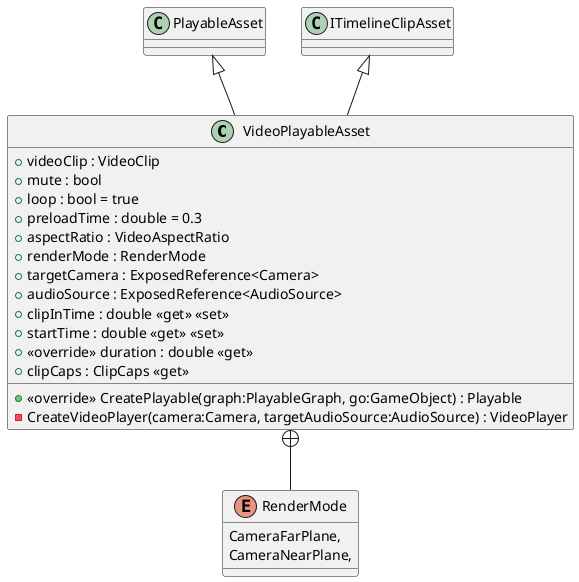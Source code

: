 @startuml
class VideoPlayableAsset {
    + videoClip : VideoClip
    + mute : bool
    + loop : bool = true
    + preloadTime : double = 0.3
    + aspectRatio : VideoAspectRatio
    + renderMode : RenderMode
    + targetCamera : ExposedReference<Camera>
    + audioSource : ExposedReference<AudioSource>
    + clipInTime : double <<get>> <<set>>
    + startTime : double <<get>> <<set>>
    + <<override>> CreatePlayable(graph:PlayableGraph, go:GameObject) : Playable
    + <<override>> duration : double <<get>>
    + clipCaps : ClipCaps <<get>>
    - CreateVideoPlayer(camera:Camera, targetAudioSource:AudioSource) : VideoPlayer
}
enum RenderMode {
    CameraFarPlane,
    CameraNearPlane,
}
PlayableAsset <|-- VideoPlayableAsset
ITimelineClipAsset <|-- VideoPlayableAsset
VideoPlayableAsset +-- RenderMode
@enduml
